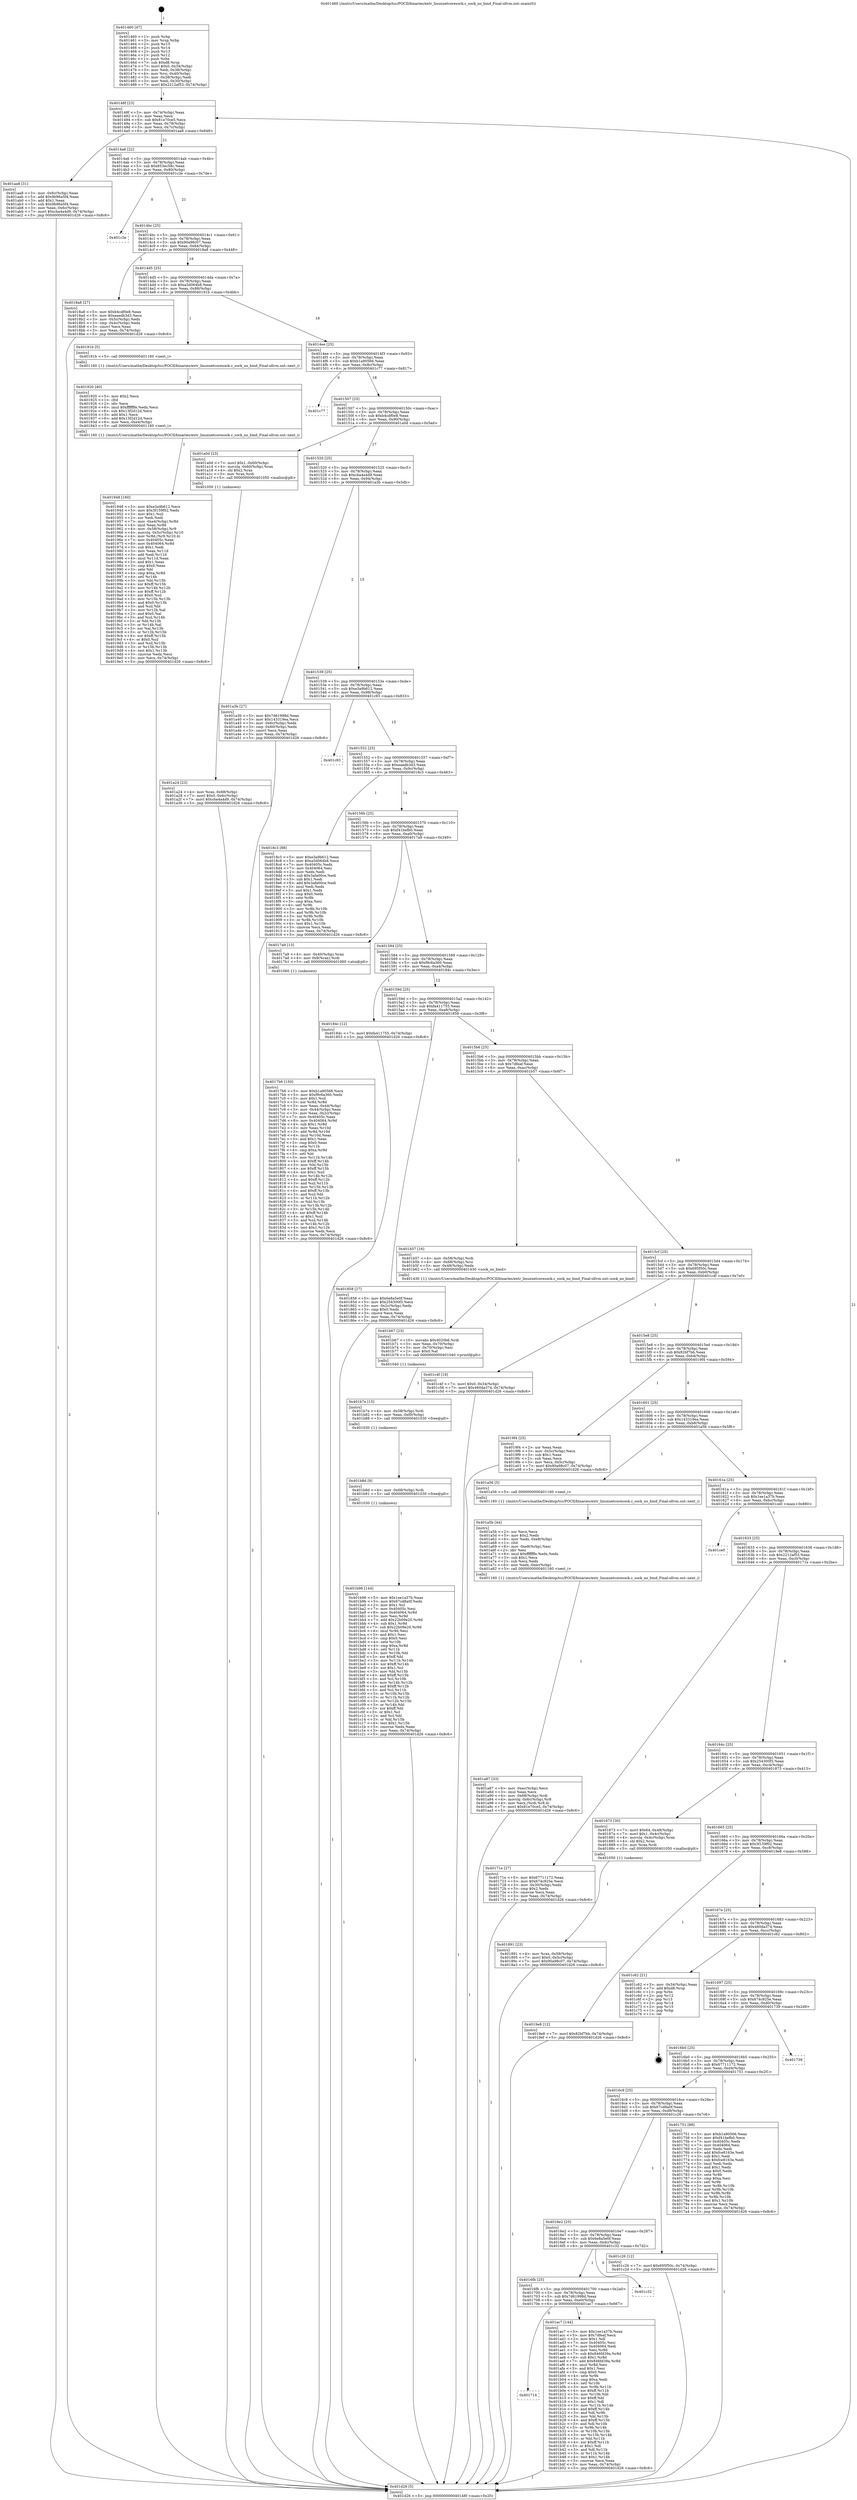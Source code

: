 digraph "0x401460" {
  label = "0x401460 (/mnt/c/Users/mathe/Desktop/tcc/POCII/binaries/extr_linuxnetcoresock.c_sock_no_bind_Final-ollvm.out::main(0))"
  labelloc = "t"
  node[shape=record]

  Entry [label="",width=0.3,height=0.3,shape=circle,fillcolor=black,style=filled]
  "0x40148f" [label="{
     0x40148f [23]\l
     | [instrs]\l
     &nbsp;&nbsp;0x40148f \<+3\>: mov -0x74(%rbp),%eax\l
     &nbsp;&nbsp;0x401492 \<+2\>: mov %eax,%ecx\l
     &nbsp;&nbsp;0x401494 \<+6\>: sub $0x81e70ce5,%ecx\l
     &nbsp;&nbsp;0x40149a \<+3\>: mov %eax,-0x78(%rbp)\l
     &nbsp;&nbsp;0x40149d \<+3\>: mov %ecx,-0x7c(%rbp)\l
     &nbsp;&nbsp;0x4014a0 \<+6\>: je 0000000000401aa8 \<main+0x648\>\l
  }"]
  "0x401aa8" [label="{
     0x401aa8 [31]\l
     | [instrs]\l
     &nbsp;&nbsp;0x401aa8 \<+3\>: mov -0x6c(%rbp),%eax\l
     &nbsp;&nbsp;0x401aab \<+5\>: add $0x9b96a5f4,%eax\l
     &nbsp;&nbsp;0x401ab0 \<+3\>: add $0x1,%eax\l
     &nbsp;&nbsp;0x401ab3 \<+5\>: sub $0x9b96a5f4,%eax\l
     &nbsp;&nbsp;0x401ab8 \<+3\>: mov %eax,-0x6c(%rbp)\l
     &nbsp;&nbsp;0x401abb \<+7\>: movl $0xcba4a4d9,-0x74(%rbp)\l
     &nbsp;&nbsp;0x401ac2 \<+5\>: jmp 0000000000401d26 \<main+0x8c6\>\l
  }"]
  "0x4014a6" [label="{
     0x4014a6 [22]\l
     | [instrs]\l
     &nbsp;&nbsp;0x4014a6 \<+5\>: jmp 00000000004014ab \<main+0x4b\>\l
     &nbsp;&nbsp;0x4014ab \<+3\>: mov -0x78(%rbp),%eax\l
     &nbsp;&nbsp;0x4014ae \<+5\>: sub $0x853ec58c,%eax\l
     &nbsp;&nbsp;0x4014b3 \<+3\>: mov %eax,-0x80(%rbp)\l
     &nbsp;&nbsp;0x4014b6 \<+6\>: je 0000000000401c3e \<main+0x7de\>\l
  }"]
  Exit [label="",width=0.3,height=0.3,shape=circle,fillcolor=black,style=filled,peripheries=2]
  "0x401c3e" [label="{
     0x401c3e\l
  }", style=dashed]
  "0x4014bc" [label="{
     0x4014bc [25]\l
     | [instrs]\l
     &nbsp;&nbsp;0x4014bc \<+5\>: jmp 00000000004014c1 \<main+0x61\>\l
     &nbsp;&nbsp;0x4014c1 \<+3\>: mov -0x78(%rbp),%eax\l
     &nbsp;&nbsp;0x4014c4 \<+5\>: sub $0x90a98c07,%eax\l
     &nbsp;&nbsp;0x4014c9 \<+6\>: mov %eax,-0x84(%rbp)\l
     &nbsp;&nbsp;0x4014cf \<+6\>: je 00000000004018a8 \<main+0x448\>\l
  }"]
  "0x401b96" [label="{
     0x401b96 [144]\l
     | [instrs]\l
     &nbsp;&nbsp;0x401b96 \<+5\>: mov $0x1ee1a37b,%eax\l
     &nbsp;&nbsp;0x401b9b \<+5\>: mov $0x67cd8a0f,%edx\l
     &nbsp;&nbsp;0x401ba0 \<+2\>: mov $0x1,%cl\l
     &nbsp;&nbsp;0x401ba2 \<+7\>: mov 0x40405c,%esi\l
     &nbsp;&nbsp;0x401ba9 \<+8\>: mov 0x404064,%r8d\l
     &nbsp;&nbsp;0x401bb1 \<+3\>: mov %esi,%r9d\l
     &nbsp;&nbsp;0x401bb4 \<+7\>: add $0x22b09e20,%r9d\l
     &nbsp;&nbsp;0x401bbb \<+4\>: sub $0x1,%r9d\l
     &nbsp;&nbsp;0x401bbf \<+7\>: sub $0x22b09e20,%r9d\l
     &nbsp;&nbsp;0x401bc6 \<+4\>: imul %r9d,%esi\l
     &nbsp;&nbsp;0x401bca \<+3\>: and $0x1,%esi\l
     &nbsp;&nbsp;0x401bcd \<+3\>: cmp $0x0,%esi\l
     &nbsp;&nbsp;0x401bd0 \<+4\>: sete %r10b\l
     &nbsp;&nbsp;0x401bd4 \<+4\>: cmp $0xa,%r8d\l
     &nbsp;&nbsp;0x401bd8 \<+4\>: setl %r11b\l
     &nbsp;&nbsp;0x401bdc \<+3\>: mov %r10b,%bl\l
     &nbsp;&nbsp;0x401bdf \<+3\>: xor $0xff,%bl\l
     &nbsp;&nbsp;0x401be2 \<+3\>: mov %r11b,%r14b\l
     &nbsp;&nbsp;0x401be5 \<+4\>: xor $0xff,%r14b\l
     &nbsp;&nbsp;0x401be9 \<+3\>: xor $0x1,%cl\l
     &nbsp;&nbsp;0x401bec \<+3\>: mov %bl,%r15b\l
     &nbsp;&nbsp;0x401bef \<+4\>: and $0xff,%r15b\l
     &nbsp;&nbsp;0x401bf3 \<+3\>: and %cl,%r10b\l
     &nbsp;&nbsp;0x401bf6 \<+3\>: mov %r14b,%r12b\l
     &nbsp;&nbsp;0x401bf9 \<+4\>: and $0xff,%r12b\l
     &nbsp;&nbsp;0x401bfd \<+3\>: and %cl,%r11b\l
     &nbsp;&nbsp;0x401c00 \<+3\>: or %r10b,%r15b\l
     &nbsp;&nbsp;0x401c03 \<+3\>: or %r11b,%r12b\l
     &nbsp;&nbsp;0x401c06 \<+3\>: xor %r12b,%r15b\l
     &nbsp;&nbsp;0x401c09 \<+3\>: or %r14b,%bl\l
     &nbsp;&nbsp;0x401c0c \<+3\>: xor $0xff,%bl\l
     &nbsp;&nbsp;0x401c0f \<+3\>: or $0x1,%cl\l
     &nbsp;&nbsp;0x401c12 \<+2\>: and %cl,%bl\l
     &nbsp;&nbsp;0x401c14 \<+3\>: or %bl,%r15b\l
     &nbsp;&nbsp;0x401c17 \<+4\>: test $0x1,%r15b\l
     &nbsp;&nbsp;0x401c1b \<+3\>: cmovne %edx,%eax\l
     &nbsp;&nbsp;0x401c1e \<+3\>: mov %eax,-0x74(%rbp)\l
     &nbsp;&nbsp;0x401c21 \<+5\>: jmp 0000000000401d26 \<main+0x8c6\>\l
  }"]
  "0x4018a8" [label="{
     0x4018a8 [27]\l
     | [instrs]\l
     &nbsp;&nbsp;0x4018a8 \<+5\>: mov $0xb4cdf0e8,%eax\l
     &nbsp;&nbsp;0x4018ad \<+5\>: mov $0xeaedb3d3,%ecx\l
     &nbsp;&nbsp;0x4018b2 \<+3\>: mov -0x5c(%rbp),%edx\l
     &nbsp;&nbsp;0x4018b5 \<+3\>: cmp -0x4c(%rbp),%edx\l
     &nbsp;&nbsp;0x4018b8 \<+3\>: cmovl %ecx,%eax\l
     &nbsp;&nbsp;0x4018bb \<+3\>: mov %eax,-0x74(%rbp)\l
     &nbsp;&nbsp;0x4018be \<+5\>: jmp 0000000000401d26 \<main+0x8c6\>\l
  }"]
  "0x4014d5" [label="{
     0x4014d5 [25]\l
     | [instrs]\l
     &nbsp;&nbsp;0x4014d5 \<+5\>: jmp 00000000004014da \<main+0x7a\>\l
     &nbsp;&nbsp;0x4014da \<+3\>: mov -0x78(%rbp),%eax\l
     &nbsp;&nbsp;0x4014dd \<+5\>: sub $0xa5d064b8,%eax\l
     &nbsp;&nbsp;0x4014e2 \<+6\>: mov %eax,-0x88(%rbp)\l
     &nbsp;&nbsp;0x4014e8 \<+6\>: je 000000000040191b \<main+0x4bb\>\l
  }"]
  "0x401b8d" [label="{
     0x401b8d [9]\l
     | [instrs]\l
     &nbsp;&nbsp;0x401b8d \<+4\>: mov -0x68(%rbp),%rdi\l
     &nbsp;&nbsp;0x401b91 \<+5\>: call 0000000000401030 \<free@plt\>\l
     | [calls]\l
     &nbsp;&nbsp;0x401030 \{1\} (unknown)\l
  }"]
  "0x40191b" [label="{
     0x40191b [5]\l
     | [instrs]\l
     &nbsp;&nbsp;0x40191b \<+5\>: call 0000000000401160 \<next_i\>\l
     | [calls]\l
     &nbsp;&nbsp;0x401160 \{1\} (/mnt/c/Users/mathe/Desktop/tcc/POCII/binaries/extr_linuxnetcoresock.c_sock_no_bind_Final-ollvm.out::next_i)\l
  }"]
  "0x4014ee" [label="{
     0x4014ee [25]\l
     | [instrs]\l
     &nbsp;&nbsp;0x4014ee \<+5\>: jmp 00000000004014f3 \<main+0x93\>\l
     &nbsp;&nbsp;0x4014f3 \<+3\>: mov -0x78(%rbp),%eax\l
     &nbsp;&nbsp;0x4014f6 \<+5\>: sub $0xb1a90566,%eax\l
     &nbsp;&nbsp;0x4014fb \<+6\>: mov %eax,-0x8c(%rbp)\l
     &nbsp;&nbsp;0x401501 \<+6\>: je 0000000000401c77 \<main+0x817\>\l
  }"]
  "0x401b7e" [label="{
     0x401b7e [15]\l
     | [instrs]\l
     &nbsp;&nbsp;0x401b7e \<+4\>: mov -0x58(%rbp),%rdi\l
     &nbsp;&nbsp;0x401b82 \<+6\>: mov %eax,-0xf0(%rbp)\l
     &nbsp;&nbsp;0x401b88 \<+5\>: call 0000000000401030 \<free@plt\>\l
     | [calls]\l
     &nbsp;&nbsp;0x401030 \{1\} (unknown)\l
  }"]
  "0x401c77" [label="{
     0x401c77\l
  }", style=dashed]
  "0x401507" [label="{
     0x401507 [25]\l
     | [instrs]\l
     &nbsp;&nbsp;0x401507 \<+5\>: jmp 000000000040150c \<main+0xac\>\l
     &nbsp;&nbsp;0x40150c \<+3\>: mov -0x78(%rbp),%eax\l
     &nbsp;&nbsp;0x40150f \<+5\>: sub $0xb4cdf0e8,%eax\l
     &nbsp;&nbsp;0x401514 \<+6\>: mov %eax,-0x90(%rbp)\l
     &nbsp;&nbsp;0x40151a \<+6\>: je 0000000000401a0d \<main+0x5ad\>\l
  }"]
  "0x401b67" [label="{
     0x401b67 [23]\l
     | [instrs]\l
     &nbsp;&nbsp;0x401b67 \<+10\>: movabs $0x4020b6,%rdi\l
     &nbsp;&nbsp;0x401b71 \<+3\>: mov %eax,-0x70(%rbp)\l
     &nbsp;&nbsp;0x401b74 \<+3\>: mov -0x70(%rbp),%esi\l
     &nbsp;&nbsp;0x401b77 \<+2\>: mov $0x0,%al\l
     &nbsp;&nbsp;0x401b79 \<+5\>: call 0000000000401040 \<printf@plt\>\l
     | [calls]\l
     &nbsp;&nbsp;0x401040 \{1\} (unknown)\l
  }"]
  "0x401a0d" [label="{
     0x401a0d [23]\l
     | [instrs]\l
     &nbsp;&nbsp;0x401a0d \<+7\>: movl $0x1,-0x60(%rbp)\l
     &nbsp;&nbsp;0x401a14 \<+4\>: movslq -0x60(%rbp),%rax\l
     &nbsp;&nbsp;0x401a18 \<+4\>: shl $0x2,%rax\l
     &nbsp;&nbsp;0x401a1c \<+3\>: mov %rax,%rdi\l
     &nbsp;&nbsp;0x401a1f \<+5\>: call 0000000000401050 \<malloc@plt\>\l
     | [calls]\l
     &nbsp;&nbsp;0x401050 \{1\} (unknown)\l
  }"]
  "0x401520" [label="{
     0x401520 [25]\l
     | [instrs]\l
     &nbsp;&nbsp;0x401520 \<+5\>: jmp 0000000000401525 \<main+0xc5\>\l
     &nbsp;&nbsp;0x401525 \<+3\>: mov -0x78(%rbp),%eax\l
     &nbsp;&nbsp;0x401528 \<+5\>: sub $0xcba4a4d9,%eax\l
     &nbsp;&nbsp;0x40152d \<+6\>: mov %eax,-0x94(%rbp)\l
     &nbsp;&nbsp;0x401533 \<+6\>: je 0000000000401a3b \<main+0x5db\>\l
  }"]
  "0x401714" [label="{
     0x401714\l
  }", style=dashed]
  "0x401a3b" [label="{
     0x401a3b [27]\l
     | [instrs]\l
     &nbsp;&nbsp;0x401a3b \<+5\>: mov $0x7d61998d,%eax\l
     &nbsp;&nbsp;0x401a40 \<+5\>: mov $0x143319ea,%ecx\l
     &nbsp;&nbsp;0x401a45 \<+3\>: mov -0x6c(%rbp),%edx\l
     &nbsp;&nbsp;0x401a48 \<+3\>: cmp -0x60(%rbp),%edx\l
     &nbsp;&nbsp;0x401a4b \<+3\>: cmovl %ecx,%eax\l
     &nbsp;&nbsp;0x401a4e \<+3\>: mov %eax,-0x74(%rbp)\l
     &nbsp;&nbsp;0x401a51 \<+5\>: jmp 0000000000401d26 \<main+0x8c6\>\l
  }"]
  "0x401539" [label="{
     0x401539 [25]\l
     | [instrs]\l
     &nbsp;&nbsp;0x401539 \<+5\>: jmp 000000000040153e \<main+0xde\>\l
     &nbsp;&nbsp;0x40153e \<+3\>: mov -0x78(%rbp),%eax\l
     &nbsp;&nbsp;0x401541 \<+5\>: sub $0xe3a9b612,%eax\l
     &nbsp;&nbsp;0x401546 \<+6\>: mov %eax,-0x98(%rbp)\l
     &nbsp;&nbsp;0x40154c \<+6\>: je 0000000000401c93 \<main+0x833\>\l
  }"]
  "0x401ac7" [label="{
     0x401ac7 [144]\l
     | [instrs]\l
     &nbsp;&nbsp;0x401ac7 \<+5\>: mov $0x1ee1a37b,%eax\l
     &nbsp;&nbsp;0x401acc \<+5\>: mov $0x7dfeaf,%ecx\l
     &nbsp;&nbsp;0x401ad1 \<+2\>: mov $0x1,%dl\l
     &nbsp;&nbsp;0x401ad3 \<+7\>: mov 0x40405c,%esi\l
     &nbsp;&nbsp;0x401ada \<+7\>: mov 0x404064,%edi\l
     &nbsp;&nbsp;0x401ae1 \<+3\>: mov %esi,%r8d\l
     &nbsp;&nbsp;0x401ae4 \<+7\>: sub $0x846fd39a,%r8d\l
     &nbsp;&nbsp;0x401aeb \<+4\>: sub $0x1,%r8d\l
     &nbsp;&nbsp;0x401aef \<+7\>: add $0x846fd39a,%r8d\l
     &nbsp;&nbsp;0x401af6 \<+4\>: imul %r8d,%esi\l
     &nbsp;&nbsp;0x401afa \<+3\>: and $0x1,%esi\l
     &nbsp;&nbsp;0x401afd \<+3\>: cmp $0x0,%esi\l
     &nbsp;&nbsp;0x401b00 \<+4\>: sete %r9b\l
     &nbsp;&nbsp;0x401b04 \<+3\>: cmp $0xa,%edi\l
     &nbsp;&nbsp;0x401b07 \<+4\>: setl %r10b\l
     &nbsp;&nbsp;0x401b0b \<+3\>: mov %r9b,%r11b\l
     &nbsp;&nbsp;0x401b0e \<+4\>: xor $0xff,%r11b\l
     &nbsp;&nbsp;0x401b12 \<+3\>: mov %r10b,%bl\l
     &nbsp;&nbsp;0x401b15 \<+3\>: xor $0xff,%bl\l
     &nbsp;&nbsp;0x401b18 \<+3\>: xor $0x1,%dl\l
     &nbsp;&nbsp;0x401b1b \<+3\>: mov %r11b,%r14b\l
     &nbsp;&nbsp;0x401b1e \<+4\>: and $0xff,%r14b\l
     &nbsp;&nbsp;0x401b22 \<+3\>: and %dl,%r9b\l
     &nbsp;&nbsp;0x401b25 \<+3\>: mov %bl,%r15b\l
     &nbsp;&nbsp;0x401b28 \<+4\>: and $0xff,%r15b\l
     &nbsp;&nbsp;0x401b2c \<+3\>: and %dl,%r10b\l
     &nbsp;&nbsp;0x401b2f \<+3\>: or %r9b,%r14b\l
     &nbsp;&nbsp;0x401b32 \<+3\>: or %r10b,%r15b\l
     &nbsp;&nbsp;0x401b35 \<+3\>: xor %r15b,%r14b\l
     &nbsp;&nbsp;0x401b38 \<+3\>: or %bl,%r11b\l
     &nbsp;&nbsp;0x401b3b \<+4\>: xor $0xff,%r11b\l
     &nbsp;&nbsp;0x401b3f \<+3\>: or $0x1,%dl\l
     &nbsp;&nbsp;0x401b42 \<+3\>: and %dl,%r11b\l
     &nbsp;&nbsp;0x401b45 \<+3\>: or %r11b,%r14b\l
     &nbsp;&nbsp;0x401b48 \<+4\>: test $0x1,%r14b\l
     &nbsp;&nbsp;0x401b4c \<+3\>: cmovne %ecx,%eax\l
     &nbsp;&nbsp;0x401b4f \<+3\>: mov %eax,-0x74(%rbp)\l
     &nbsp;&nbsp;0x401b52 \<+5\>: jmp 0000000000401d26 \<main+0x8c6\>\l
  }"]
  "0x401c93" [label="{
     0x401c93\l
  }", style=dashed]
  "0x401552" [label="{
     0x401552 [25]\l
     | [instrs]\l
     &nbsp;&nbsp;0x401552 \<+5\>: jmp 0000000000401557 \<main+0xf7\>\l
     &nbsp;&nbsp;0x401557 \<+3\>: mov -0x78(%rbp),%eax\l
     &nbsp;&nbsp;0x40155a \<+5\>: sub $0xeaedb3d3,%eax\l
     &nbsp;&nbsp;0x40155f \<+6\>: mov %eax,-0x9c(%rbp)\l
     &nbsp;&nbsp;0x401565 \<+6\>: je 00000000004018c3 \<main+0x463\>\l
  }"]
  "0x4016fb" [label="{
     0x4016fb [25]\l
     | [instrs]\l
     &nbsp;&nbsp;0x4016fb \<+5\>: jmp 0000000000401700 \<main+0x2a0\>\l
     &nbsp;&nbsp;0x401700 \<+3\>: mov -0x78(%rbp),%eax\l
     &nbsp;&nbsp;0x401703 \<+5\>: sub $0x7d61998d,%eax\l
     &nbsp;&nbsp;0x401708 \<+6\>: mov %eax,-0xe0(%rbp)\l
     &nbsp;&nbsp;0x40170e \<+6\>: je 0000000000401ac7 \<main+0x667\>\l
  }"]
  "0x4018c3" [label="{
     0x4018c3 [88]\l
     | [instrs]\l
     &nbsp;&nbsp;0x4018c3 \<+5\>: mov $0xe3a9b612,%eax\l
     &nbsp;&nbsp;0x4018c8 \<+5\>: mov $0xa5d064b8,%ecx\l
     &nbsp;&nbsp;0x4018cd \<+7\>: mov 0x40405c,%edx\l
     &nbsp;&nbsp;0x4018d4 \<+7\>: mov 0x404064,%esi\l
     &nbsp;&nbsp;0x4018db \<+2\>: mov %edx,%edi\l
     &nbsp;&nbsp;0x4018dd \<+6\>: sub $0x3afa00ce,%edi\l
     &nbsp;&nbsp;0x4018e3 \<+3\>: sub $0x1,%edi\l
     &nbsp;&nbsp;0x4018e6 \<+6\>: add $0x3afa00ce,%edi\l
     &nbsp;&nbsp;0x4018ec \<+3\>: imul %edi,%edx\l
     &nbsp;&nbsp;0x4018ef \<+3\>: and $0x1,%edx\l
     &nbsp;&nbsp;0x4018f2 \<+3\>: cmp $0x0,%edx\l
     &nbsp;&nbsp;0x4018f5 \<+4\>: sete %r8b\l
     &nbsp;&nbsp;0x4018f9 \<+3\>: cmp $0xa,%esi\l
     &nbsp;&nbsp;0x4018fc \<+4\>: setl %r9b\l
     &nbsp;&nbsp;0x401900 \<+3\>: mov %r8b,%r10b\l
     &nbsp;&nbsp;0x401903 \<+3\>: and %r9b,%r10b\l
     &nbsp;&nbsp;0x401906 \<+3\>: xor %r9b,%r8b\l
     &nbsp;&nbsp;0x401909 \<+3\>: or %r8b,%r10b\l
     &nbsp;&nbsp;0x40190c \<+4\>: test $0x1,%r10b\l
     &nbsp;&nbsp;0x401910 \<+3\>: cmovne %ecx,%eax\l
     &nbsp;&nbsp;0x401913 \<+3\>: mov %eax,-0x74(%rbp)\l
     &nbsp;&nbsp;0x401916 \<+5\>: jmp 0000000000401d26 \<main+0x8c6\>\l
  }"]
  "0x40156b" [label="{
     0x40156b [25]\l
     | [instrs]\l
     &nbsp;&nbsp;0x40156b \<+5\>: jmp 0000000000401570 \<main+0x110\>\l
     &nbsp;&nbsp;0x401570 \<+3\>: mov -0x78(%rbp),%eax\l
     &nbsp;&nbsp;0x401573 \<+5\>: sub $0xf41befb0,%eax\l
     &nbsp;&nbsp;0x401578 \<+6\>: mov %eax,-0xa0(%rbp)\l
     &nbsp;&nbsp;0x40157e \<+6\>: je 00000000004017a9 \<main+0x349\>\l
  }"]
  "0x401c32" [label="{
     0x401c32\l
  }", style=dashed]
  "0x4017a9" [label="{
     0x4017a9 [13]\l
     | [instrs]\l
     &nbsp;&nbsp;0x4017a9 \<+4\>: mov -0x40(%rbp),%rax\l
     &nbsp;&nbsp;0x4017ad \<+4\>: mov 0x8(%rax),%rdi\l
     &nbsp;&nbsp;0x4017b1 \<+5\>: call 0000000000401060 \<atoi@plt\>\l
     | [calls]\l
     &nbsp;&nbsp;0x401060 \{1\} (unknown)\l
  }"]
  "0x401584" [label="{
     0x401584 [25]\l
     | [instrs]\l
     &nbsp;&nbsp;0x401584 \<+5\>: jmp 0000000000401589 \<main+0x129\>\l
     &nbsp;&nbsp;0x401589 \<+3\>: mov -0x78(%rbp),%eax\l
     &nbsp;&nbsp;0x40158c \<+5\>: sub $0xf9c6a360,%eax\l
     &nbsp;&nbsp;0x401591 \<+6\>: mov %eax,-0xa4(%rbp)\l
     &nbsp;&nbsp;0x401597 \<+6\>: je 000000000040184c \<main+0x3ec\>\l
  }"]
  "0x4016e2" [label="{
     0x4016e2 [25]\l
     | [instrs]\l
     &nbsp;&nbsp;0x4016e2 \<+5\>: jmp 00000000004016e7 \<main+0x287\>\l
     &nbsp;&nbsp;0x4016e7 \<+3\>: mov -0x78(%rbp),%eax\l
     &nbsp;&nbsp;0x4016ea \<+5\>: sub $0x6e8a5e0f,%eax\l
     &nbsp;&nbsp;0x4016ef \<+6\>: mov %eax,-0xdc(%rbp)\l
     &nbsp;&nbsp;0x4016f5 \<+6\>: je 0000000000401c32 \<main+0x7d2\>\l
  }"]
  "0x40184c" [label="{
     0x40184c [12]\l
     | [instrs]\l
     &nbsp;&nbsp;0x40184c \<+7\>: movl $0xfa411755,-0x74(%rbp)\l
     &nbsp;&nbsp;0x401853 \<+5\>: jmp 0000000000401d26 \<main+0x8c6\>\l
  }"]
  "0x40159d" [label="{
     0x40159d [25]\l
     | [instrs]\l
     &nbsp;&nbsp;0x40159d \<+5\>: jmp 00000000004015a2 \<main+0x142\>\l
     &nbsp;&nbsp;0x4015a2 \<+3\>: mov -0x78(%rbp),%eax\l
     &nbsp;&nbsp;0x4015a5 \<+5\>: sub $0xfa411755,%eax\l
     &nbsp;&nbsp;0x4015aa \<+6\>: mov %eax,-0xa8(%rbp)\l
     &nbsp;&nbsp;0x4015b0 \<+6\>: je 0000000000401858 \<main+0x3f8\>\l
  }"]
  "0x401c26" [label="{
     0x401c26 [12]\l
     | [instrs]\l
     &nbsp;&nbsp;0x401c26 \<+7\>: movl $0x695f50c,-0x74(%rbp)\l
     &nbsp;&nbsp;0x401c2d \<+5\>: jmp 0000000000401d26 \<main+0x8c6\>\l
  }"]
  "0x401858" [label="{
     0x401858 [27]\l
     | [instrs]\l
     &nbsp;&nbsp;0x401858 \<+5\>: mov $0x6e8a5e0f,%eax\l
     &nbsp;&nbsp;0x40185d \<+5\>: mov $0x254300f3,%ecx\l
     &nbsp;&nbsp;0x401862 \<+3\>: mov -0x2c(%rbp),%edx\l
     &nbsp;&nbsp;0x401865 \<+3\>: cmp $0x0,%edx\l
     &nbsp;&nbsp;0x401868 \<+3\>: cmove %ecx,%eax\l
     &nbsp;&nbsp;0x40186b \<+3\>: mov %eax,-0x74(%rbp)\l
     &nbsp;&nbsp;0x40186e \<+5\>: jmp 0000000000401d26 \<main+0x8c6\>\l
  }"]
  "0x4015b6" [label="{
     0x4015b6 [25]\l
     | [instrs]\l
     &nbsp;&nbsp;0x4015b6 \<+5\>: jmp 00000000004015bb \<main+0x15b\>\l
     &nbsp;&nbsp;0x4015bb \<+3\>: mov -0x78(%rbp),%eax\l
     &nbsp;&nbsp;0x4015be \<+5\>: sub $0x7dfeaf,%eax\l
     &nbsp;&nbsp;0x4015c3 \<+6\>: mov %eax,-0xac(%rbp)\l
     &nbsp;&nbsp;0x4015c9 \<+6\>: je 0000000000401b57 \<main+0x6f7\>\l
  }"]
  "0x401a87" [label="{
     0x401a87 [33]\l
     | [instrs]\l
     &nbsp;&nbsp;0x401a87 \<+6\>: mov -0xec(%rbp),%ecx\l
     &nbsp;&nbsp;0x401a8d \<+3\>: imul %eax,%ecx\l
     &nbsp;&nbsp;0x401a90 \<+4\>: mov -0x68(%rbp),%rdi\l
     &nbsp;&nbsp;0x401a94 \<+4\>: movslq -0x6c(%rbp),%r8\l
     &nbsp;&nbsp;0x401a98 \<+4\>: mov %ecx,(%rdi,%r8,4)\l
     &nbsp;&nbsp;0x401a9c \<+7\>: movl $0x81e70ce5,-0x74(%rbp)\l
     &nbsp;&nbsp;0x401aa3 \<+5\>: jmp 0000000000401d26 \<main+0x8c6\>\l
  }"]
  "0x401b57" [label="{
     0x401b57 [16]\l
     | [instrs]\l
     &nbsp;&nbsp;0x401b57 \<+4\>: mov -0x58(%rbp),%rdi\l
     &nbsp;&nbsp;0x401b5b \<+4\>: mov -0x68(%rbp),%rsi\l
     &nbsp;&nbsp;0x401b5f \<+3\>: mov -0x48(%rbp),%edx\l
     &nbsp;&nbsp;0x401b62 \<+5\>: call 0000000000401430 \<sock_no_bind\>\l
     | [calls]\l
     &nbsp;&nbsp;0x401430 \{1\} (/mnt/c/Users/mathe/Desktop/tcc/POCII/binaries/extr_linuxnetcoresock.c_sock_no_bind_Final-ollvm.out::sock_no_bind)\l
  }"]
  "0x4015cf" [label="{
     0x4015cf [25]\l
     | [instrs]\l
     &nbsp;&nbsp;0x4015cf \<+5\>: jmp 00000000004015d4 \<main+0x174\>\l
     &nbsp;&nbsp;0x4015d4 \<+3\>: mov -0x78(%rbp),%eax\l
     &nbsp;&nbsp;0x4015d7 \<+5\>: sub $0x695f50c,%eax\l
     &nbsp;&nbsp;0x4015dc \<+6\>: mov %eax,-0xb0(%rbp)\l
     &nbsp;&nbsp;0x4015e2 \<+6\>: je 0000000000401c4f \<main+0x7ef\>\l
  }"]
  "0x401a5b" [label="{
     0x401a5b [44]\l
     | [instrs]\l
     &nbsp;&nbsp;0x401a5b \<+2\>: xor %ecx,%ecx\l
     &nbsp;&nbsp;0x401a5d \<+5\>: mov $0x2,%edx\l
     &nbsp;&nbsp;0x401a62 \<+6\>: mov %edx,-0xe8(%rbp)\l
     &nbsp;&nbsp;0x401a68 \<+1\>: cltd\l
     &nbsp;&nbsp;0x401a69 \<+6\>: mov -0xe8(%rbp),%esi\l
     &nbsp;&nbsp;0x401a6f \<+2\>: idiv %esi\l
     &nbsp;&nbsp;0x401a71 \<+6\>: imul $0xfffffffe,%edx,%edx\l
     &nbsp;&nbsp;0x401a77 \<+3\>: sub $0x1,%ecx\l
     &nbsp;&nbsp;0x401a7a \<+2\>: sub %ecx,%edx\l
     &nbsp;&nbsp;0x401a7c \<+6\>: mov %edx,-0xec(%rbp)\l
     &nbsp;&nbsp;0x401a82 \<+5\>: call 0000000000401160 \<next_i\>\l
     | [calls]\l
     &nbsp;&nbsp;0x401160 \{1\} (/mnt/c/Users/mathe/Desktop/tcc/POCII/binaries/extr_linuxnetcoresock.c_sock_no_bind_Final-ollvm.out::next_i)\l
  }"]
  "0x401c4f" [label="{
     0x401c4f [19]\l
     | [instrs]\l
     &nbsp;&nbsp;0x401c4f \<+7\>: movl $0x0,-0x34(%rbp)\l
     &nbsp;&nbsp;0x401c56 \<+7\>: movl $0x460da374,-0x74(%rbp)\l
     &nbsp;&nbsp;0x401c5d \<+5\>: jmp 0000000000401d26 \<main+0x8c6\>\l
  }"]
  "0x4015e8" [label="{
     0x4015e8 [25]\l
     | [instrs]\l
     &nbsp;&nbsp;0x4015e8 \<+5\>: jmp 00000000004015ed \<main+0x18d\>\l
     &nbsp;&nbsp;0x4015ed \<+3\>: mov -0x78(%rbp),%eax\l
     &nbsp;&nbsp;0x4015f0 \<+5\>: sub $0x82bf7bb,%eax\l
     &nbsp;&nbsp;0x4015f5 \<+6\>: mov %eax,-0xb4(%rbp)\l
     &nbsp;&nbsp;0x4015fb \<+6\>: je 00000000004019f4 \<main+0x594\>\l
  }"]
  "0x401a24" [label="{
     0x401a24 [23]\l
     | [instrs]\l
     &nbsp;&nbsp;0x401a24 \<+4\>: mov %rax,-0x68(%rbp)\l
     &nbsp;&nbsp;0x401a28 \<+7\>: movl $0x0,-0x6c(%rbp)\l
     &nbsp;&nbsp;0x401a2f \<+7\>: movl $0xcba4a4d9,-0x74(%rbp)\l
     &nbsp;&nbsp;0x401a36 \<+5\>: jmp 0000000000401d26 \<main+0x8c6\>\l
  }"]
  "0x4019f4" [label="{
     0x4019f4 [25]\l
     | [instrs]\l
     &nbsp;&nbsp;0x4019f4 \<+2\>: xor %eax,%eax\l
     &nbsp;&nbsp;0x4019f6 \<+3\>: mov -0x5c(%rbp),%ecx\l
     &nbsp;&nbsp;0x4019f9 \<+3\>: sub $0x1,%eax\l
     &nbsp;&nbsp;0x4019fc \<+2\>: sub %eax,%ecx\l
     &nbsp;&nbsp;0x4019fe \<+3\>: mov %ecx,-0x5c(%rbp)\l
     &nbsp;&nbsp;0x401a01 \<+7\>: movl $0x90a98c07,-0x74(%rbp)\l
     &nbsp;&nbsp;0x401a08 \<+5\>: jmp 0000000000401d26 \<main+0x8c6\>\l
  }"]
  "0x401601" [label="{
     0x401601 [25]\l
     | [instrs]\l
     &nbsp;&nbsp;0x401601 \<+5\>: jmp 0000000000401606 \<main+0x1a6\>\l
     &nbsp;&nbsp;0x401606 \<+3\>: mov -0x78(%rbp),%eax\l
     &nbsp;&nbsp;0x401609 \<+5\>: sub $0x143319ea,%eax\l
     &nbsp;&nbsp;0x40160e \<+6\>: mov %eax,-0xb8(%rbp)\l
     &nbsp;&nbsp;0x401614 \<+6\>: je 0000000000401a56 \<main+0x5f6\>\l
  }"]
  "0x401948" [label="{
     0x401948 [160]\l
     | [instrs]\l
     &nbsp;&nbsp;0x401948 \<+5\>: mov $0xe3a9b612,%ecx\l
     &nbsp;&nbsp;0x40194d \<+5\>: mov $0x3f159f02,%edx\l
     &nbsp;&nbsp;0x401952 \<+3\>: mov $0x1,%sil\l
     &nbsp;&nbsp;0x401955 \<+2\>: xor %edi,%edi\l
     &nbsp;&nbsp;0x401957 \<+7\>: mov -0xe4(%rbp),%r8d\l
     &nbsp;&nbsp;0x40195e \<+4\>: imul %eax,%r8d\l
     &nbsp;&nbsp;0x401962 \<+4\>: mov -0x58(%rbp),%r9\l
     &nbsp;&nbsp;0x401966 \<+4\>: movslq -0x5c(%rbp),%r10\l
     &nbsp;&nbsp;0x40196a \<+4\>: mov %r8d,(%r9,%r10,4)\l
     &nbsp;&nbsp;0x40196e \<+7\>: mov 0x40405c,%eax\l
     &nbsp;&nbsp;0x401975 \<+8\>: mov 0x404064,%r8d\l
     &nbsp;&nbsp;0x40197d \<+3\>: sub $0x1,%edi\l
     &nbsp;&nbsp;0x401980 \<+3\>: mov %eax,%r11d\l
     &nbsp;&nbsp;0x401983 \<+3\>: add %edi,%r11d\l
     &nbsp;&nbsp;0x401986 \<+4\>: imul %r11d,%eax\l
     &nbsp;&nbsp;0x40198a \<+3\>: and $0x1,%eax\l
     &nbsp;&nbsp;0x40198d \<+3\>: cmp $0x0,%eax\l
     &nbsp;&nbsp;0x401990 \<+3\>: sete %bl\l
     &nbsp;&nbsp;0x401993 \<+4\>: cmp $0xa,%r8d\l
     &nbsp;&nbsp;0x401997 \<+4\>: setl %r14b\l
     &nbsp;&nbsp;0x40199b \<+3\>: mov %bl,%r15b\l
     &nbsp;&nbsp;0x40199e \<+4\>: xor $0xff,%r15b\l
     &nbsp;&nbsp;0x4019a2 \<+3\>: mov %r14b,%r12b\l
     &nbsp;&nbsp;0x4019a5 \<+4\>: xor $0xff,%r12b\l
     &nbsp;&nbsp;0x4019a9 \<+4\>: xor $0x0,%sil\l
     &nbsp;&nbsp;0x4019ad \<+3\>: mov %r15b,%r13b\l
     &nbsp;&nbsp;0x4019b0 \<+4\>: and $0x0,%r13b\l
     &nbsp;&nbsp;0x4019b4 \<+3\>: and %sil,%bl\l
     &nbsp;&nbsp;0x4019b7 \<+3\>: mov %r12b,%al\l
     &nbsp;&nbsp;0x4019ba \<+2\>: and $0x0,%al\l
     &nbsp;&nbsp;0x4019bc \<+3\>: and %sil,%r14b\l
     &nbsp;&nbsp;0x4019bf \<+3\>: or %bl,%r13b\l
     &nbsp;&nbsp;0x4019c2 \<+3\>: or %r14b,%al\l
     &nbsp;&nbsp;0x4019c5 \<+3\>: xor %al,%r13b\l
     &nbsp;&nbsp;0x4019c8 \<+3\>: or %r12b,%r15b\l
     &nbsp;&nbsp;0x4019cb \<+4\>: xor $0xff,%r15b\l
     &nbsp;&nbsp;0x4019cf \<+4\>: or $0x0,%sil\l
     &nbsp;&nbsp;0x4019d3 \<+3\>: and %sil,%r15b\l
     &nbsp;&nbsp;0x4019d6 \<+3\>: or %r15b,%r13b\l
     &nbsp;&nbsp;0x4019d9 \<+4\>: test $0x1,%r13b\l
     &nbsp;&nbsp;0x4019dd \<+3\>: cmovne %edx,%ecx\l
     &nbsp;&nbsp;0x4019e0 \<+3\>: mov %ecx,-0x74(%rbp)\l
     &nbsp;&nbsp;0x4019e3 \<+5\>: jmp 0000000000401d26 \<main+0x8c6\>\l
  }"]
  "0x401a56" [label="{
     0x401a56 [5]\l
     | [instrs]\l
     &nbsp;&nbsp;0x401a56 \<+5\>: call 0000000000401160 \<next_i\>\l
     | [calls]\l
     &nbsp;&nbsp;0x401160 \{1\} (/mnt/c/Users/mathe/Desktop/tcc/POCII/binaries/extr_linuxnetcoresock.c_sock_no_bind_Final-ollvm.out::next_i)\l
  }"]
  "0x40161a" [label="{
     0x40161a [25]\l
     | [instrs]\l
     &nbsp;&nbsp;0x40161a \<+5\>: jmp 000000000040161f \<main+0x1bf\>\l
     &nbsp;&nbsp;0x40161f \<+3\>: mov -0x78(%rbp),%eax\l
     &nbsp;&nbsp;0x401622 \<+5\>: sub $0x1ee1a37b,%eax\l
     &nbsp;&nbsp;0x401627 \<+6\>: mov %eax,-0xbc(%rbp)\l
     &nbsp;&nbsp;0x40162d \<+6\>: je 0000000000401ce0 \<main+0x880\>\l
  }"]
  "0x401920" [label="{
     0x401920 [40]\l
     | [instrs]\l
     &nbsp;&nbsp;0x401920 \<+5\>: mov $0x2,%ecx\l
     &nbsp;&nbsp;0x401925 \<+1\>: cltd\l
     &nbsp;&nbsp;0x401926 \<+2\>: idiv %ecx\l
     &nbsp;&nbsp;0x401928 \<+6\>: imul $0xfffffffe,%edx,%ecx\l
     &nbsp;&nbsp;0x40192e \<+6\>: sub $0x13f2d12d,%ecx\l
     &nbsp;&nbsp;0x401934 \<+3\>: add $0x1,%ecx\l
     &nbsp;&nbsp;0x401937 \<+6\>: add $0x13f2d12d,%ecx\l
     &nbsp;&nbsp;0x40193d \<+6\>: mov %ecx,-0xe4(%rbp)\l
     &nbsp;&nbsp;0x401943 \<+5\>: call 0000000000401160 \<next_i\>\l
     | [calls]\l
     &nbsp;&nbsp;0x401160 \{1\} (/mnt/c/Users/mathe/Desktop/tcc/POCII/binaries/extr_linuxnetcoresock.c_sock_no_bind_Final-ollvm.out::next_i)\l
  }"]
  "0x401ce0" [label="{
     0x401ce0\l
  }", style=dashed]
  "0x401633" [label="{
     0x401633 [25]\l
     | [instrs]\l
     &nbsp;&nbsp;0x401633 \<+5\>: jmp 0000000000401638 \<main+0x1d8\>\l
     &nbsp;&nbsp;0x401638 \<+3\>: mov -0x78(%rbp),%eax\l
     &nbsp;&nbsp;0x40163b \<+5\>: sub $0x2212af53,%eax\l
     &nbsp;&nbsp;0x401640 \<+6\>: mov %eax,-0xc0(%rbp)\l
     &nbsp;&nbsp;0x401646 \<+6\>: je 000000000040171e \<main+0x2be\>\l
  }"]
  "0x401891" [label="{
     0x401891 [23]\l
     | [instrs]\l
     &nbsp;&nbsp;0x401891 \<+4\>: mov %rax,-0x58(%rbp)\l
     &nbsp;&nbsp;0x401895 \<+7\>: movl $0x0,-0x5c(%rbp)\l
     &nbsp;&nbsp;0x40189c \<+7\>: movl $0x90a98c07,-0x74(%rbp)\l
     &nbsp;&nbsp;0x4018a3 \<+5\>: jmp 0000000000401d26 \<main+0x8c6\>\l
  }"]
  "0x40171e" [label="{
     0x40171e [27]\l
     | [instrs]\l
     &nbsp;&nbsp;0x40171e \<+5\>: mov $0x67711172,%eax\l
     &nbsp;&nbsp;0x401723 \<+5\>: mov $0x674c925e,%ecx\l
     &nbsp;&nbsp;0x401728 \<+3\>: mov -0x30(%rbp),%edx\l
     &nbsp;&nbsp;0x40172b \<+3\>: cmp $0x2,%edx\l
     &nbsp;&nbsp;0x40172e \<+3\>: cmovne %ecx,%eax\l
     &nbsp;&nbsp;0x401731 \<+3\>: mov %eax,-0x74(%rbp)\l
     &nbsp;&nbsp;0x401734 \<+5\>: jmp 0000000000401d26 \<main+0x8c6\>\l
  }"]
  "0x40164c" [label="{
     0x40164c [25]\l
     | [instrs]\l
     &nbsp;&nbsp;0x40164c \<+5\>: jmp 0000000000401651 \<main+0x1f1\>\l
     &nbsp;&nbsp;0x401651 \<+3\>: mov -0x78(%rbp),%eax\l
     &nbsp;&nbsp;0x401654 \<+5\>: sub $0x254300f3,%eax\l
     &nbsp;&nbsp;0x401659 \<+6\>: mov %eax,-0xc4(%rbp)\l
     &nbsp;&nbsp;0x40165f \<+6\>: je 0000000000401873 \<main+0x413\>\l
  }"]
  "0x401d26" [label="{
     0x401d26 [5]\l
     | [instrs]\l
     &nbsp;&nbsp;0x401d26 \<+5\>: jmp 000000000040148f \<main+0x2f\>\l
  }"]
  "0x401460" [label="{
     0x401460 [47]\l
     | [instrs]\l
     &nbsp;&nbsp;0x401460 \<+1\>: push %rbp\l
     &nbsp;&nbsp;0x401461 \<+3\>: mov %rsp,%rbp\l
     &nbsp;&nbsp;0x401464 \<+2\>: push %r15\l
     &nbsp;&nbsp;0x401466 \<+2\>: push %r14\l
     &nbsp;&nbsp;0x401468 \<+2\>: push %r13\l
     &nbsp;&nbsp;0x40146a \<+2\>: push %r12\l
     &nbsp;&nbsp;0x40146c \<+1\>: push %rbx\l
     &nbsp;&nbsp;0x40146d \<+7\>: sub $0xd8,%rsp\l
     &nbsp;&nbsp;0x401474 \<+7\>: movl $0x0,-0x34(%rbp)\l
     &nbsp;&nbsp;0x40147b \<+3\>: mov %edi,-0x38(%rbp)\l
     &nbsp;&nbsp;0x40147e \<+4\>: mov %rsi,-0x40(%rbp)\l
     &nbsp;&nbsp;0x401482 \<+3\>: mov -0x38(%rbp),%edi\l
     &nbsp;&nbsp;0x401485 \<+3\>: mov %edi,-0x30(%rbp)\l
     &nbsp;&nbsp;0x401488 \<+7\>: movl $0x2212af53,-0x74(%rbp)\l
  }"]
  "0x4017b6" [label="{
     0x4017b6 [150]\l
     | [instrs]\l
     &nbsp;&nbsp;0x4017b6 \<+5\>: mov $0xb1a90566,%ecx\l
     &nbsp;&nbsp;0x4017bb \<+5\>: mov $0xf9c6a360,%edx\l
     &nbsp;&nbsp;0x4017c0 \<+3\>: mov $0x1,%sil\l
     &nbsp;&nbsp;0x4017c3 \<+3\>: xor %r8d,%r8d\l
     &nbsp;&nbsp;0x4017c6 \<+3\>: mov %eax,-0x44(%rbp)\l
     &nbsp;&nbsp;0x4017c9 \<+3\>: mov -0x44(%rbp),%eax\l
     &nbsp;&nbsp;0x4017cc \<+3\>: mov %eax,-0x2c(%rbp)\l
     &nbsp;&nbsp;0x4017cf \<+7\>: mov 0x40405c,%eax\l
     &nbsp;&nbsp;0x4017d6 \<+8\>: mov 0x404064,%r9d\l
     &nbsp;&nbsp;0x4017de \<+4\>: sub $0x1,%r8d\l
     &nbsp;&nbsp;0x4017e2 \<+3\>: mov %eax,%r10d\l
     &nbsp;&nbsp;0x4017e5 \<+3\>: add %r8d,%r10d\l
     &nbsp;&nbsp;0x4017e8 \<+4\>: imul %r10d,%eax\l
     &nbsp;&nbsp;0x4017ec \<+3\>: and $0x1,%eax\l
     &nbsp;&nbsp;0x4017ef \<+3\>: cmp $0x0,%eax\l
     &nbsp;&nbsp;0x4017f2 \<+4\>: sete %r11b\l
     &nbsp;&nbsp;0x4017f6 \<+4\>: cmp $0xa,%r9d\l
     &nbsp;&nbsp;0x4017fa \<+3\>: setl %bl\l
     &nbsp;&nbsp;0x4017fd \<+3\>: mov %r11b,%r14b\l
     &nbsp;&nbsp;0x401800 \<+4\>: xor $0xff,%r14b\l
     &nbsp;&nbsp;0x401804 \<+3\>: mov %bl,%r15b\l
     &nbsp;&nbsp;0x401807 \<+4\>: xor $0xff,%r15b\l
     &nbsp;&nbsp;0x40180b \<+4\>: xor $0x1,%sil\l
     &nbsp;&nbsp;0x40180f \<+3\>: mov %r14b,%r12b\l
     &nbsp;&nbsp;0x401812 \<+4\>: and $0xff,%r12b\l
     &nbsp;&nbsp;0x401816 \<+3\>: and %sil,%r11b\l
     &nbsp;&nbsp;0x401819 \<+3\>: mov %r15b,%r13b\l
     &nbsp;&nbsp;0x40181c \<+4\>: and $0xff,%r13b\l
     &nbsp;&nbsp;0x401820 \<+3\>: and %sil,%bl\l
     &nbsp;&nbsp;0x401823 \<+3\>: or %r11b,%r12b\l
     &nbsp;&nbsp;0x401826 \<+3\>: or %bl,%r13b\l
     &nbsp;&nbsp;0x401829 \<+3\>: xor %r13b,%r12b\l
     &nbsp;&nbsp;0x40182c \<+3\>: or %r15b,%r14b\l
     &nbsp;&nbsp;0x40182f \<+4\>: xor $0xff,%r14b\l
     &nbsp;&nbsp;0x401833 \<+4\>: or $0x1,%sil\l
     &nbsp;&nbsp;0x401837 \<+3\>: and %sil,%r14b\l
     &nbsp;&nbsp;0x40183a \<+3\>: or %r14b,%r12b\l
     &nbsp;&nbsp;0x40183d \<+4\>: test $0x1,%r12b\l
     &nbsp;&nbsp;0x401841 \<+3\>: cmovne %edx,%ecx\l
     &nbsp;&nbsp;0x401844 \<+3\>: mov %ecx,-0x74(%rbp)\l
     &nbsp;&nbsp;0x401847 \<+5\>: jmp 0000000000401d26 \<main+0x8c6\>\l
  }"]
  "0x401873" [label="{
     0x401873 [30]\l
     | [instrs]\l
     &nbsp;&nbsp;0x401873 \<+7\>: movl $0x64,-0x48(%rbp)\l
     &nbsp;&nbsp;0x40187a \<+7\>: movl $0x1,-0x4c(%rbp)\l
     &nbsp;&nbsp;0x401881 \<+4\>: movslq -0x4c(%rbp),%rax\l
     &nbsp;&nbsp;0x401885 \<+4\>: shl $0x2,%rax\l
     &nbsp;&nbsp;0x401889 \<+3\>: mov %rax,%rdi\l
     &nbsp;&nbsp;0x40188c \<+5\>: call 0000000000401050 \<malloc@plt\>\l
     | [calls]\l
     &nbsp;&nbsp;0x401050 \{1\} (unknown)\l
  }"]
  "0x401665" [label="{
     0x401665 [25]\l
     | [instrs]\l
     &nbsp;&nbsp;0x401665 \<+5\>: jmp 000000000040166a \<main+0x20a\>\l
     &nbsp;&nbsp;0x40166a \<+3\>: mov -0x78(%rbp),%eax\l
     &nbsp;&nbsp;0x40166d \<+5\>: sub $0x3f159f02,%eax\l
     &nbsp;&nbsp;0x401672 \<+6\>: mov %eax,-0xc8(%rbp)\l
     &nbsp;&nbsp;0x401678 \<+6\>: je 00000000004019e8 \<main+0x588\>\l
  }"]
  "0x4016c9" [label="{
     0x4016c9 [25]\l
     | [instrs]\l
     &nbsp;&nbsp;0x4016c9 \<+5\>: jmp 00000000004016ce \<main+0x26e\>\l
     &nbsp;&nbsp;0x4016ce \<+3\>: mov -0x78(%rbp),%eax\l
     &nbsp;&nbsp;0x4016d1 \<+5\>: sub $0x67cd8a0f,%eax\l
     &nbsp;&nbsp;0x4016d6 \<+6\>: mov %eax,-0xd8(%rbp)\l
     &nbsp;&nbsp;0x4016dc \<+6\>: je 0000000000401c26 \<main+0x7c6\>\l
  }"]
  "0x4019e8" [label="{
     0x4019e8 [12]\l
     | [instrs]\l
     &nbsp;&nbsp;0x4019e8 \<+7\>: movl $0x82bf7bb,-0x74(%rbp)\l
     &nbsp;&nbsp;0x4019ef \<+5\>: jmp 0000000000401d26 \<main+0x8c6\>\l
  }"]
  "0x40167e" [label="{
     0x40167e [25]\l
     | [instrs]\l
     &nbsp;&nbsp;0x40167e \<+5\>: jmp 0000000000401683 \<main+0x223\>\l
     &nbsp;&nbsp;0x401683 \<+3\>: mov -0x78(%rbp),%eax\l
     &nbsp;&nbsp;0x401686 \<+5\>: sub $0x460da374,%eax\l
     &nbsp;&nbsp;0x40168b \<+6\>: mov %eax,-0xcc(%rbp)\l
     &nbsp;&nbsp;0x401691 \<+6\>: je 0000000000401c62 \<main+0x802\>\l
  }"]
  "0x401751" [label="{
     0x401751 [88]\l
     | [instrs]\l
     &nbsp;&nbsp;0x401751 \<+5\>: mov $0xb1a90566,%eax\l
     &nbsp;&nbsp;0x401756 \<+5\>: mov $0xf41befb0,%ecx\l
     &nbsp;&nbsp;0x40175b \<+7\>: mov 0x40405c,%edx\l
     &nbsp;&nbsp;0x401762 \<+7\>: mov 0x404064,%esi\l
     &nbsp;&nbsp;0x401769 \<+2\>: mov %edx,%edi\l
     &nbsp;&nbsp;0x40176b \<+6\>: add $0xfce8163e,%edi\l
     &nbsp;&nbsp;0x401771 \<+3\>: sub $0x1,%edi\l
     &nbsp;&nbsp;0x401774 \<+6\>: sub $0xfce8163e,%edi\l
     &nbsp;&nbsp;0x40177a \<+3\>: imul %edi,%edx\l
     &nbsp;&nbsp;0x40177d \<+3\>: and $0x1,%edx\l
     &nbsp;&nbsp;0x401780 \<+3\>: cmp $0x0,%edx\l
     &nbsp;&nbsp;0x401783 \<+4\>: sete %r8b\l
     &nbsp;&nbsp;0x401787 \<+3\>: cmp $0xa,%esi\l
     &nbsp;&nbsp;0x40178a \<+4\>: setl %r9b\l
     &nbsp;&nbsp;0x40178e \<+3\>: mov %r8b,%r10b\l
     &nbsp;&nbsp;0x401791 \<+3\>: and %r9b,%r10b\l
     &nbsp;&nbsp;0x401794 \<+3\>: xor %r9b,%r8b\l
     &nbsp;&nbsp;0x401797 \<+3\>: or %r8b,%r10b\l
     &nbsp;&nbsp;0x40179a \<+4\>: test $0x1,%r10b\l
     &nbsp;&nbsp;0x40179e \<+3\>: cmovne %ecx,%eax\l
     &nbsp;&nbsp;0x4017a1 \<+3\>: mov %eax,-0x74(%rbp)\l
     &nbsp;&nbsp;0x4017a4 \<+5\>: jmp 0000000000401d26 \<main+0x8c6\>\l
  }"]
  "0x401c62" [label="{
     0x401c62 [21]\l
     | [instrs]\l
     &nbsp;&nbsp;0x401c62 \<+3\>: mov -0x34(%rbp),%eax\l
     &nbsp;&nbsp;0x401c65 \<+7\>: add $0xd8,%rsp\l
     &nbsp;&nbsp;0x401c6c \<+1\>: pop %rbx\l
     &nbsp;&nbsp;0x401c6d \<+2\>: pop %r12\l
     &nbsp;&nbsp;0x401c6f \<+2\>: pop %r13\l
     &nbsp;&nbsp;0x401c71 \<+2\>: pop %r14\l
     &nbsp;&nbsp;0x401c73 \<+2\>: pop %r15\l
     &nbsp;&nbsp;0x401c75 \<+1\>: pop %rbp\l
     &nbsp;&nbsp;0x401c76 \<+1\>: ret\l
  }"]
  "0x401697" [label="{
     0x401697 [25]\l
     | [instrs]\l
     &nbsp;&nbsp;0x401697 \<+5\>: jmp 000000000040169c \<main+0x23c\>\l
     &nbsp;&nbsp;0x40169c \<+3\>: mov -0x78(%rbp),%eax\l
     &nbsp;&nbsp;0x40169f \<+5\>: sub $0x674c925e,%eax\l
     &nbsp;&nbsp;0x4016a4 \<+6\>: mov %eax,-0xd0(%rbp)\l
     &nbsp;&nbsp;0x4016aa \<+6\>: je 0000000000401739 \<main+0x2d9\>\l
  }"]
  "0x4016b0" [label="{
     0x4016b0 [25]\l
     | [instrs]\l
     &nbsp;&nbsp;0x4016b0 \<+5\>: jmp 00000000004016b5 \<main+0x255\>\l
     &nbsp;&nbsp;0x4016b5 \<+3\>: mov -0x78(%rbp),%eax\l
     &nbsp;&nbsp;0x4016b8 \<+5\>: sub $0x67711172,%eax\l
     &nbsp;&nbsp;0x4016bd \<+6\>: mov %eax,-0xd4(%rbp)\l
     &nbsp;&nbsp;0x4016c3 \<+6\>: je 0000000000401751 \<main+0x2f1\>\l
  }"]
  "0x401739" [label="{
     0x401739\l
  }", style=dashed]
  Entry -> "0x401460" [label=" 1"]
  "0x40148f" -> "0x401aa8" [label=" 1"]
  "0x40148f" -> "0x4014a6" [label=" 21"]
  "0x401c62" -> Exit [label=" 1"]
  "0x4014a6" -> "0x401c3e" [label=" 0"]
  "0x4014a6" -> "0x4014bc" [label=" 21"]
  "0x401c4f" -> "0x401d26" [label=" 1"]
  "0x4014bc" -> "0x4018a8" [label=" 2"]
  "0x4014bc" -> "0x4014d5" [label=" 19"]
  "0x401c26" -> "0x401d26" [label=" 1"]
  "0x4014d5" -> "0x40191b" [label=" 1"]
  "0x4014d5" -> "0x4014ee" [label=" 18"]
  "0x401b96" -> "0x401d26" [label=" 1"]
  "0x4014ee" -> "0x401c77" [label=" 0"]
  "0x4014ee" -> "0x401507" [label=" 18"]
  "0x401b8d" -> "0x401b96" [label=" 1"]
  "0x401507" -> "0x401a0d" [label=" 1"]
  "0x401507" -> "0x401520" [label=" 17"]
  "0x401b7e" -> "0x401b8d" [label=" 1"]
  "0x401520" -> "0x401a3b" [label=" 2"]
  "0x401520" -> "0x401539" [label=" 15"]
  "0x401b67" -> "0x401b7e" [label=" 1"]
  "0x401539" -> "0x401c93" [label=" 0"]
  "0x401539" -> "0x401552" [label=" 15"]
  "0x401b57" -> "0x401b67" [label=" 1"]
  "0x401552" -> "0x4018c3" [label=" 1"]
  "0x401552" -> "0x40156b" [label=" 14"]
  "0x4016fb" -> "0x401714" [label=" 0"]
  "0x40156b" -> "0x4017a9" [label=" 1"]
  "0x40156b" -> "0x401584" [label=" 13"]
  "0x4016fb" -> "0x401ac7" [label=" 1"]
  "0x401584" -> "0x40184c" [label=" 1"]
  "0x401584" -> "0x40159d" [label=" 12"]
  "0x4016e2" -> "0x4016fb" [label=" 1"]
  "0x40159d" -> "0x401858" [label=" 1"]
  "0x40159d" -> "0x4015b6" [label=" 11"]
  "0x4016e2" -> "0x401c32" [label=" 0"]
  "0x4015b6" -> "0x401b57" [label=" 1"]
  "0x4015b6" -> "0x4015cf" [label=" 10"]
  "0x4016c9" -> "0x4016e2" [label=" 1"]
  "0x4015cf" -> "0x401c4f" [label=" 1"]
  "0x4015cf" -> "0x4015e8" [label=" 9"]
  "0x4016c9" -> "0x401c26" [label=" 1"]
  "0x4015e8" -> "0x4019f4" [label=" 1"]
  "0x4015e8" -> "0x401601" [label=" 8"]
  "0x401ac7" -> "0x401d26" [label=" 1"]
  "0x401601" -> "0x401a56" [label=" 1"]
  "0x401601" -> "0x40161a" [label=" 7"]
  "0x401aa8" -> "0x401d26" [label=" 1"]
  "0x40161a" -> "0x401ce0" [label=" 0"]
  "0x40161a" -> "0x401633" [label=" 7"]
  "0x401a87" -> "0x401d26" [label=" 1"]
  "0x401633" -> "0x40171e" [label=" 1"]
  "0x401633" -> "0x40164c" [label=" 6"]
  "0x40171e" -> "0x401d26" [label=" 1"]
  "0x401460" -> "0x40148f" [label=" 1"]
  "0x401d26" -> "0x40148f" [label=" 21"]
  "0x401a5b" -> "0x401a87" [label=" 1"]
  "0x40164c" -> "0x401873" [label=" 1"]
  "0x40164c" -> "0x401665" [label=" 5"]
  "0x401a56" -> "0x401a5b" [label=" 1"]
  "0x401665" -> "0x4019e8" [label=" 1"]
  "0x401665" -> "0x40167e" [label=" 4"]
  "0x401a3b" -> "0x401d26" [label=" 2"]
  "0x40167e" -> "0x401c62" [label=" 1"]
  "0x40167e" -> "0x401697" [label=" 3"]
  "0x401a24" -> "0x401d26" [label=" 1"]
  "0x401697" -> "0x401739" [label=" 0"]
  "0x401697" -> "0x4016b0" [label=" 3"]
  "0x401a0d" -> "0x401a24" [label=" 1"]
  "0x4016b0" -> "0x401751" [label=" 1"]
  "0x4016b0" -> "0x4016c9" [label=" 2"]
  "0x401751" -> "0x401d26" [label=" 1"]
  "0x4017a9" -> "0x4017b6" [label=" 1"]
  "0x4017b6" -> "0x401d26" [label=" 1"]
  "0x40184c" -> "0x401d26" [label=" 1"]
  "0x401858" -> "0x401d26" [label=" 1"]
  "0x401873" -> "0x401891" [label=" 1"]
  "0x401891" -> "0x401d26" [label=" 1"]
  "0x4018a8" -> "0x401d26" [label=" 2"]
  "0x4018c3" -> "0x401d26" [label=" 1"]
  "0x40191b" -> "0x401920" [label=" 1"]
  "0x401920" -> "0x401948" [label=" 1"]
  "0x401948" -> "0x401d26" [label=" 1"]
  "0x4019e8" -> "0x401d26" [label=" 1"]
  "0x4019f4" -> "0x401d26" [label=" 1"]
}
